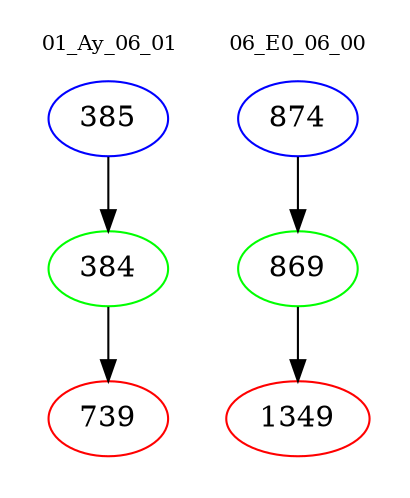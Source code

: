 digraph{
subgraph cluster_0 {
color = white
label = "01_Ay_06_01";
fontsize=10;
T0_385 [label="385", color="blue"]
T0_385 -> T0_384 [color="black"]
T0_384 [label="384", color="green"]
T0_384 -> T0_739 [color="black"]
T0_739 [label="739", color="red"]
}
subgraph cluster_1 {
color = white
label = "06_E0_06_00";
fontsize=10;
T1_874 [label="874", color="blue"]
T1_874 -> T1_869 [color="black"]
T1_869 [label="869", color="green"]
T1_869 -> T1_1349 [color="black"]
T1_1349 [label="1349", color="red"]
}
}
